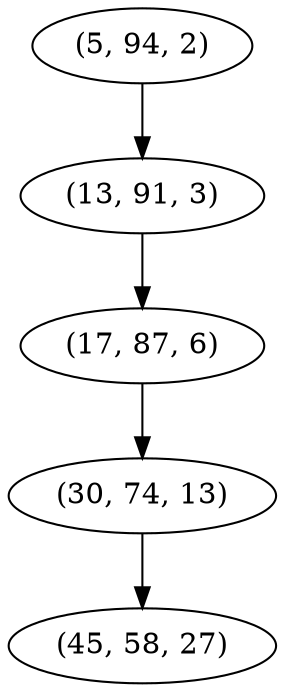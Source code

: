 digraph tree {
    "(5, 94, 2)";
    "(13, 91, 3)";
    "(17, 87, 6)";
    "(30, 74, 13)";
    "(45, 58, 27)";
    "(5, 94, 2)" -> "(13, 91, 3)";
    "(13, 91, 3)" -> "(17, 87, 6)";
    "(17, 87, 6)" -> "(30, 74, 13)";
    "(30, 74, 13)" -> "(45, 58, 27)";
}
